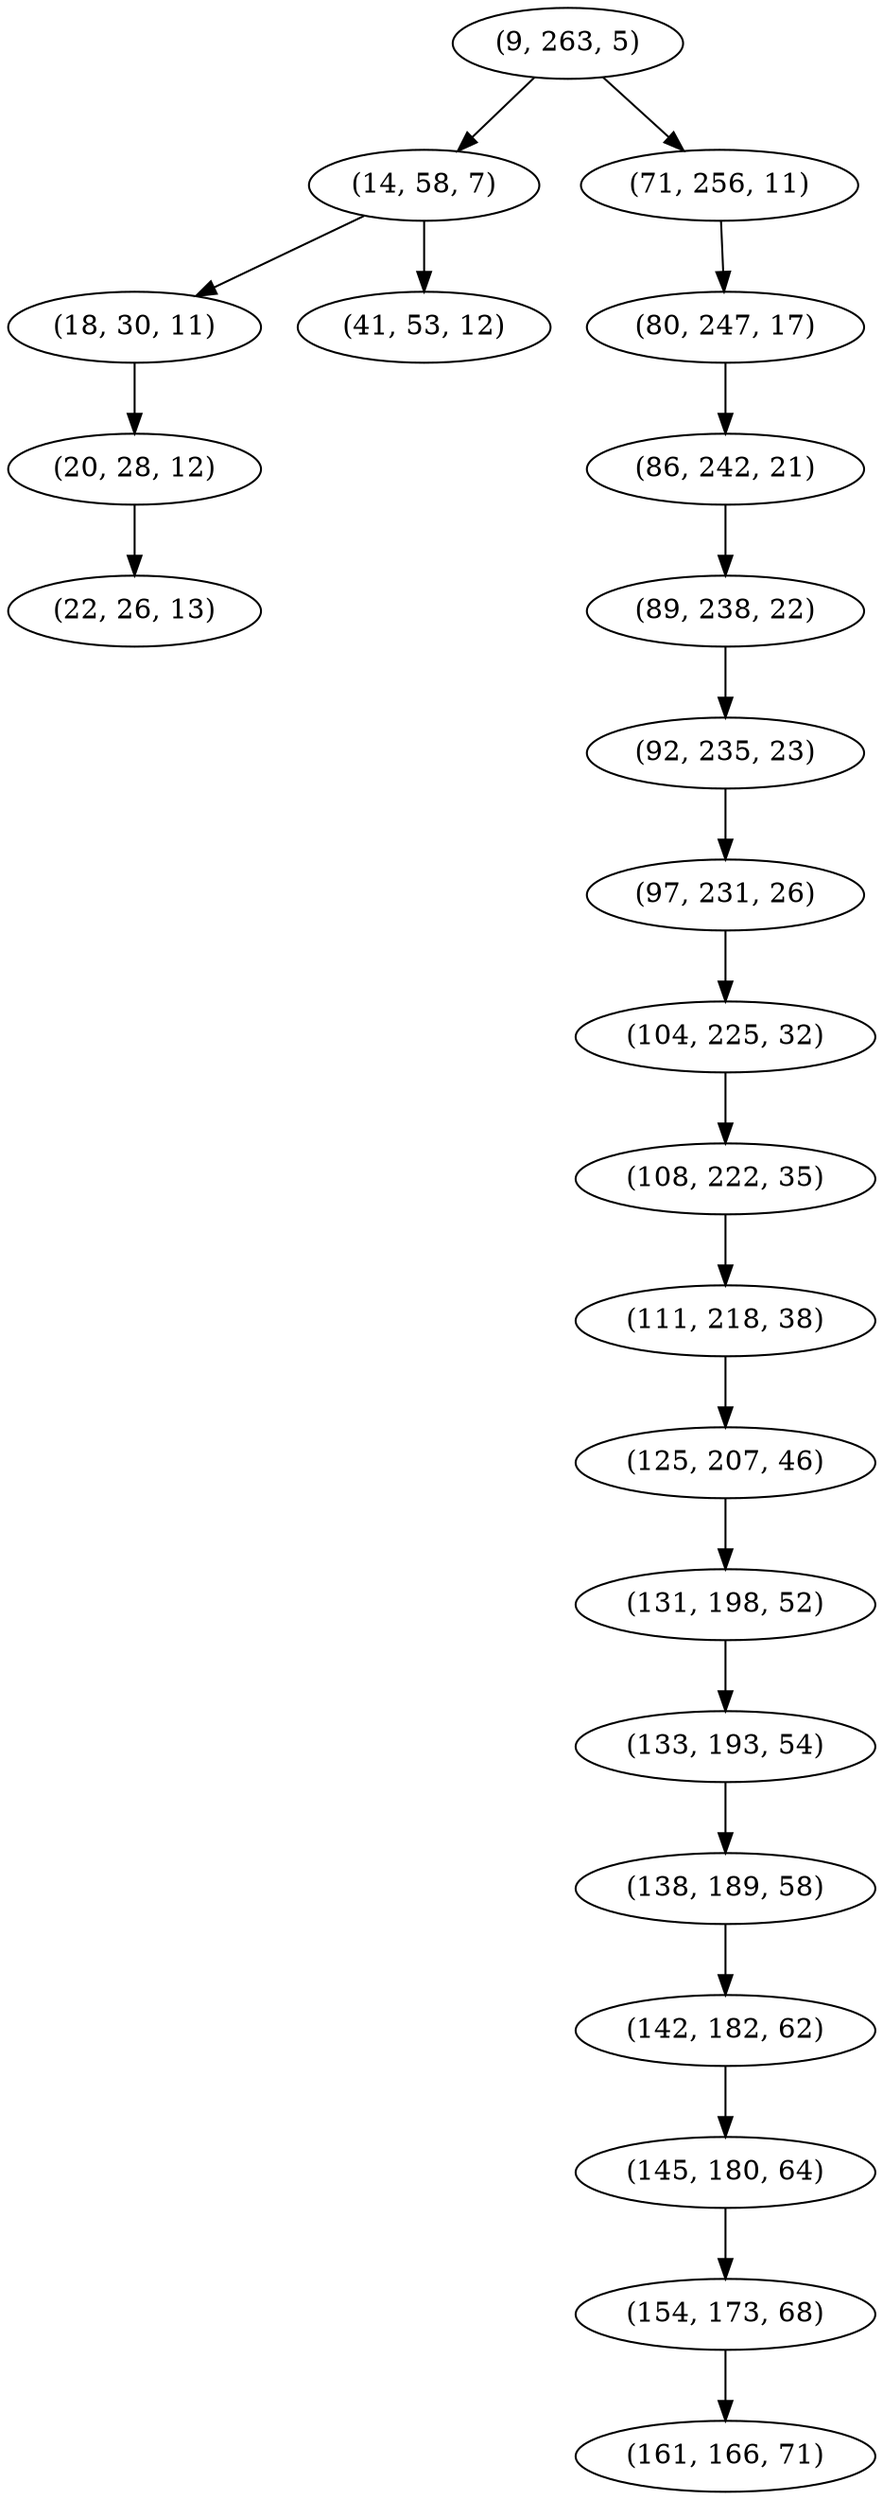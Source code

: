 digraph tree {
    "(9, 263, 5)";
    "(14, 58, 7)";
    "(18, 30, 11)";
    "(20, 28, 12)";
    "(22, 26, 13)";
    "(41, 53, 12)";
    "(71, 256, 11)";
    "(80, 247, 17)";
    "(86, 242, 21)";
    "(89, 238, 22)";
    "(92, 235, 23)";
    "(97, 231, 26)";
    "(104, 225, 32)";
    "(108, 222, 35)";
    "(111, 218, 38)";
    "(125, 207, 46)";
    "(131, 198, 52)";
    "(133, 193, 54)";
    "(138, 189, 58)";
    "(142, 182, 62)";
    "(145, 180, 64)";
    "(154, 173, 68)";
    "(161, 166, 71)";
    "(9, 263, 5)" -> "(14, 58, 7)";
    "(9, 263, 5)" -> "(71, 256, 11)";
    "(14, 58, 7)" -> "(18, 30, 11)";
    "(14, 58, 7)" -> "(41, 53, 12)";
    "(18, 30, 11)" -> "(20, 28, 12)";
    "(20, 28, 12)" -> "(22, 26, 13)";
    "(71, 256, 11)" -> "(80, 247, 17)";
    "(80, 247, 17)" -> "(86, 242, 21)";
    "(86, 242, 21)" -> "(89, 238, 22)";
    "(89, 238, 22)" -> "(92, 235, 23)";
    "(92, 235, 23)" -> "(97, 231, 26)";
    "(97, 231, 26)" -> "(104, 225, 32)";
    "(104, 225, 32)" -> "(108, 222, 35)";
    "(108, 222, 35)" -> "(111, 218, 38)";
    "(111, 218, 38)" -> "(125, 207, 46)";
    "(125, 207, 46)" -> "(131, 198, 52)";
    "(131, 198, 52)" -> "(133, 193, 54)";
    "(133, 193, 54)" -> "(138, 189, 58)";
    "(138, 189, 58)" -> "(142, 182, 62)";
    "(142, 182, 62)" -> "(145, 180, 64)";
    "(145, 180, 64)" -> "(154, 173, 68)";
    "(154, 173, 68)" -> "(161, 166, 71)";
}
